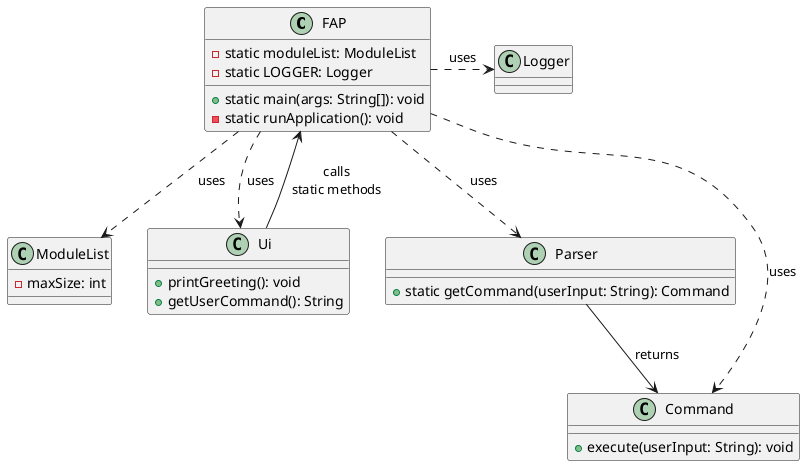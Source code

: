 @startuml
class FAP {
    - static moduleList: ModuleList
    - static LOGGER: Logger
    + static main(args: String[]): void
    - static runApplication(): void
}

class ModuleList {
    - maxSize: int
}

class Ui {
    + printGreeting(): void
    + getUserCommand(): String
}

class Parser {
    + static getCommand(userInput: String): Command
}

class Command {
    + execute(userInput: String): void
}

FAP .down.> ModuleList : uses
FAP .right.> Logger : uses
FAP .down.> Ui : uses
Ui --> FAP : calls\nstatic methods
FAP .down.> Parser : uses
Parser --> Command : returns
FAP ..> Command : uses

@enduml
